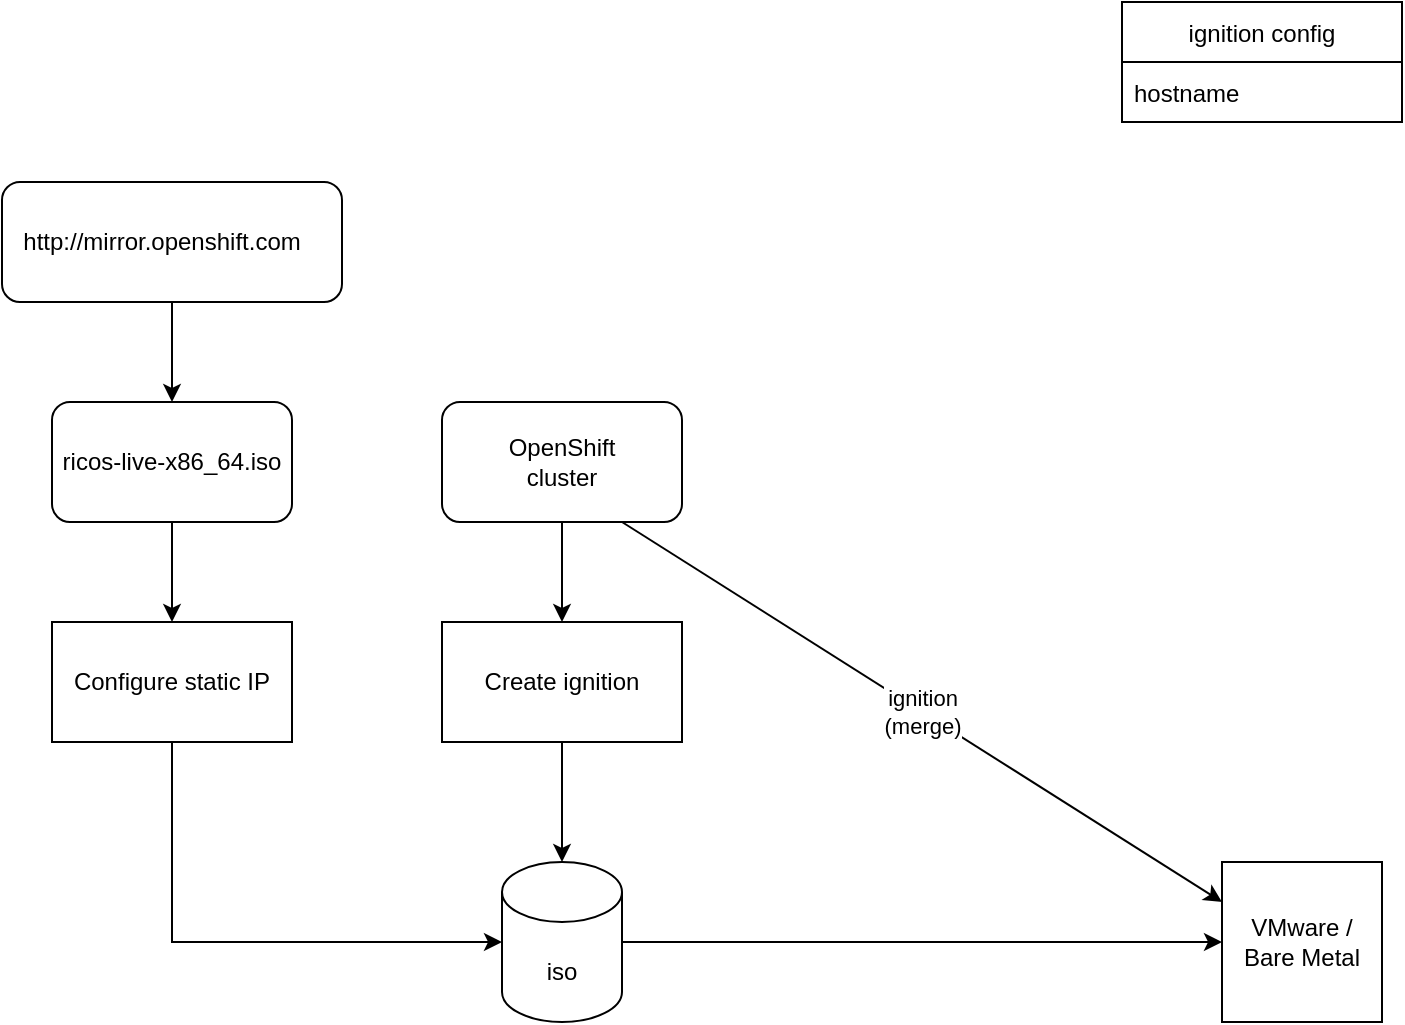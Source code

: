 <mxfile version="20.3.6" type="github">
  <diagram name="Page-1" id="5f0bae14-7c28-e335-631c-24af17079c00">
    <mxGraphModel dx="1080" dy="614" grid="1" gridSize="10" guides="1" tooltips="1" connect="1" arrows="1" fold="1" page="1" pageScale="1" pageWidth="1169" pageHeight="827" background="none" math="0" shadow="0">
      <root>
        <mxCell id="0" />
        <mxCell id="1" parent="0" />
        <mxCell id="P4g8vFy2dqlAGspejqiX-8" style="edgeStyle=orthogonalEdgeStyle;rounded=0;orthogonalLoop=1;jettySize=auto;html=1;" parent="1" source="P4g8vFy2dqlAGspejqiX-3" target="P4g8vFy2dqlAGspejqiX-9" edge="1">
          <mxGeometry relative="1" as="geometry">
            <mxPoint x="175" y="280" as="targetPoint" />
          </mxGeometry>
        </mxCell>
        <mxCell id="P4g8vFy2dqlAGspejqiX-3" value="" style="rounded=1;whiteSpace=wrap;html=1;" parent="1" vertex="1">
          <mxGeometry x="90" y="140" width="170" height="60" as="geometry" />
        </mxCell>
        <mxCell id="P4g8vFy2dqlAGspejqiX-4" value="http://mirror.openshift.com" style="text;html=1;strokeColor=none;fillColor=none;align=center;verticalAlign=middle;whiteSpace=wrap;rounded=0;" parent="1" vertex="1">
          <mxGeometry x="140" y="155" width="60" height="30" as="geometry" />
        </mxCell>
        <mxCell id="P4g8vFy2dqlAGspejqiX-9" value="" style="rounded=1;whiteSpace=wrap;html=1;" parent="1" vertex="1">
          <mxGeometry x="115" y="250" width="120" height="60" as="geometry" />
        </mxCell>
        <mxCell id="P4g8vFy2dqlAGspejqiX-10" value="ricos-live-x86_64.iso" style="text;html=1;strokeColor=none;fillColor=none;align=center;verticalAlign=middle;whiteSpace=wrap;rounded=0;" parent="1" vertex="1">
          <mxGeometry x="115" y="265" width="120" height="30" as="geometry" />
        </mxCell>
        <mxCell id="P4g8vFy2dqlAGspejqiX-15" value="" style="whiteSpace=wrap;html=1;" parent="1" vertex="1">
          <mxGeometry x="115" y="360" width="120" height="60" as="geometry" />
        </mxCell>
        <mxCell id="P4g8vFy2dqlAGspejqiX-17" value="Configure static IP" style="text;html=1;strokeColor=none;fillColor=none;align=center;verticalAlign=middle;whiteSpace=wrap;rounded=0;" parent="1" vertex="1">
          <mxGeometry x="120" y="375" width="110" height="30" as="geometry" />
        </mxCell>
        <mxCell id="P4g8vFy2dqlAGspejqiX-18" value="" style="endArrow=classic;html=1;rounded=0;exitX=0.5;exitY=1;exitDx=0;exitDy=0;entryX=0.5;entryY=0;entryDx=0;entryDy=0;" parent="1" source="P4g8vFy2dqlAGspejqiX-9" target="P4g8vFy2dqlAGspejqiX-15" edge="1">
          <mxGeometry width="50" height="50" relative="1" as="geometry">
            <mxPoint x="520" y="330" as="sourcePoint" />
            <mxPoint x="570" y="280" as="targetPoint" />
          </mxGeometry>
        </mxCell>
        <mxCell id="P4g8vFy2dqlAGspejqiX-19" value="" style="rounded=0;whiteSpace=wrap;html=1;" parent="1" vertex="1">
          <mxGeometry x="310" y="360" width="120" height="60" as="geometry" />
        </mxCell>
        <mxCell id="P4g8vFy2dqlAGspejqiX-20" value="Create ignition" style="text;html=1;strokeColor=none;fillColor=none;align=center;verticalAlign=middle;whiteSpace=wrap;rounded=0;" parent="1" vertex="1">
          <mxGeometry x="330" y="375" width="80" height="30" as="geometry" />
        </mxCell>
        <mxCell id="P4g8vFy2dqlAGspejqiX-21" value="" style="endArrow=classic;html=1;rounded=0;exitX=0.5;exitY=1;exitDx=0;exitDy=0;entryX=0.5;entryY=0;entryDx=0;entryDy=0;" parent="1" target="P4g8vFy2dqlAGspejqiX-19" edge="1">
          <mxGeometry width="50" height="50" relative="1" as="geometry">
            <mxPoint x="370" y="310" as="sourcePoint" />
            <mxPoint x="570" y="280" as="targetPoint" />
          </mxGeometry>
        </mxCell>
        <mxCell id="P4g8vFy2dqlAGspejqiX-26" value="" style="endArrow=classic;html=1;rounded=0;exitX=0.5;exitY=1;exitDx=0;exitDy=0;" parent="1" source="P4g8vFy2dqlAGspejqiX-19" edge="1">
          <mxGeometry width="50" height="50" relative="1" as="geometry">
            <mxPoint x="520" y="330" as="sourcePoint" />
            <mxPoint x="370" y="480" as="targetPoint" />
          </mxGeometry>
        </mxCell>
        <mxCell id="P4g8vFy2dqlAGspejqiX-27" value="" style="shape=cylinder3;whiteSpace=wrap;html=1;boundedLbl=1;backgroundOutline=1;size=15;" parent="1" vertex="1">
          <mxGeometry x="340" y="480" width="60" height="80" as="geometry" />
        </mxCell>
        <mxCell id="P4g8vFy2dqlAGspejqiX-28" value="iso" style="text;html=1;strokeColor=none;fillColor=none;align=center;verticalAlign=middle;whiteSpace=wrap;rounded=0;" parent="1" vertex="1">
          <mxGeometry x="340" y="520" width="60" height="30" as="geometry" />
        </mxCell>
        <mxCell id="P4g8vFy2dqlAGspejqiX-30" value="" style="edgeStyle=none;orthogonalLoop=1;jettySize=auto;html=1;rounded=0;exitX=0.5;exitY=1;exitDx=0;exitDy=0;entryX=0;entryY=0;entryDx=0;entryDy=0;" parent="1" source="P4g8vFy2dqlAGspejqiX-15" target="P4g8vFy2dqlAGspejqiX-28" edge="1">
          <mxGeometry width="80" relative="1" as="geometry">
            <mxPoint x="550" y="310" as="sourcePoint" />
            <mxPoint x="300" y="520" as="targetPoint" />
            <Array as="points">
              <mxPoint x="175" y="520" />
            </Array>
          </mxGeometry>
        </mxCell>
        <mxCell id="P4g8vFy2dqlAGspejqiX-31" value="" style="whiteSpace=wrap;html=1;aspect=fixed;" parent="1" vertex="1">
          <mxGeometry x="700" y="480" width="80" height="80" as="geometry" />
        </mxCell>
        <mxCell id="P4g8vFy2dqlAGspejqiX-32" value="VMware /&lt;br&gt;Bare Metal" style="text;html=1;strokeColor=none;fillColor=none;align=center;verticalAlign=middle;whiteSpace=wrap;rounded=0;" parent="1" vertex="1">
          <mxGeometry x="700" y="505" width="80" height="30" as="geometry" />
        </mxCell>
        <mxCell id="P4g8vFy2dqlAGspejqiX-33" value="" style="endArrow=classic;html=1;rounded=0;exitX=1;exitY=0;exitDx=0;exitDy=0;entryX=0;entryY=0.5;entryDx=0;entryDy=0;" parent="1" source="P4g8vFy2dqlAGspejqiX-28" target="P4g8vFy2dqlAGspejqiX-32" edge="1">
          <mxGeometry width="50" height="50" relative="1" as="geometry">
            <mxPoint x="520" y="330" as="sourcePoint" />
            <mxPoint x="570" y="280" as="targetPoint" />
          </mxGeometry>
        </mxCell>
        <mxCell id="P4g8vFy2dqlAGspejqiX-37" value="ignition config" style="swimlane;fontStyle=0;childLayout=stackLayout;horizontal=1;startSize=30;horizontalStack=0;resizeParent=1;resizeParentMax=0;resizeLast=0;collapsible=1;marginBottom=0;" parent="1" vertex="1">
          <mxGeometry x="650" y="50" width="140" height="60" as="geometry" />
        </mxCell>
        <mxCell id="P4g8vFy2dqlAGspejqiX-39" value="hostname" style="text;strokeColor=none;fillColor=none;align=left;verticalAlign=middle;spacingLeft=4;spacingRight=4;overflow=hidden;points=[[0,0.5],[1,0.5]];portConstraint=eastwest;rotatable=0;" parent="P4g8vFy2dqlAGspejqiX-37" vertex="1">
          <mxGeometry y="30" width="140" height="30" as="geometry" />
        </mxCell>
        <mxCell id="rvH2452vjVAY_Qq6yCZR-1" value="" style="rounded=1;whiteSpace=wrap;html=1;" vertex="1" parent="1">
          <mxGeometry x="310" y="250" width="120" height="60" as="geometry" />
        </mxCell>
        <mxCell id="rvH2452vjVAY_Qq6yCZR-2" value="OpenShift cluster" style="text;html=1;strokeColor=none;fillColor=none;align=center;verticalAlign=middle;whiteSpace=wrap;rounded=0;" vertex="1" parent="1">
          <mxGeometry x="340" y="265" width="60" height="30" as="geometry" />
        </mxCell>
        <mxCell id="rvH2452vjVAY_Qq6yCZR-7" value="" style="endArrow=classic;html=1;rounded=0;entryX=0;entryY=0.25;entryDx=0;entryDy=0;exitX=0.75;exitY=1;exitDx=0;exitDy=0;" edge="1" parent="1" source="rvH2452vjVAY_Qq6yCZR-1" target="P4g8vFy2dqlAGspejqiX-31">
          <mxGeometry relative="1" as="geometry">
            <mxPoint x="570" y="320" as="sourcePoint" />
            <mxPoint x="670" y="320" as="targetPoint" />
          </mxGeometry>
        </mxCell>
        <mxCell id="rvH2452vjVAY_Qq6yCZR-8" value="ignition&lt;br&gt;(merge)" style="edgeLabel;resizable=0;html=1;align=center;verticalAlign=middle;rotation=0;" connectable="0" vertex="1" parent="rvH2452vjVAY_Qq6yCZR-7">
          <mxGeometry relative="1" as="geometry" />
        </mxCell>
      </root>
    </mxGraphModel>
  </diagram>
</mxfile>
